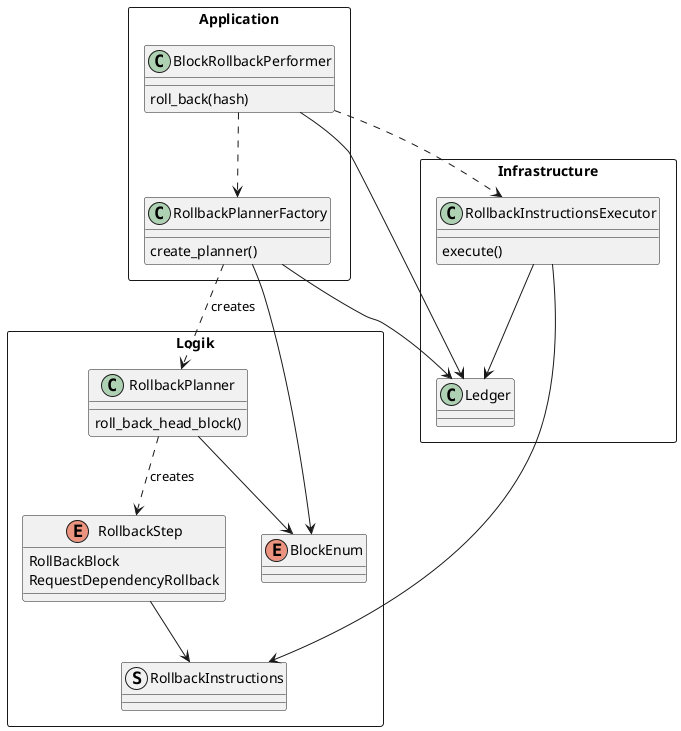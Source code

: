 @startuml Block Rollback
package Logik <<Rectangle>>{
    enum RollbackStep{
        RollBackBlock
        RequestDependencyRollback
    }
    struct RollbackInstructions
    enum BlockEnum
    class RollbackPlanner{
        roll_back_head_block()
    }
}

package Infrastructure <<Rectangle>>{
    class RollbackInstructionsExecutor{
        execute()
    }
    class Ledger
}

package Application <<Rectangle>>{
    class BlockRollbackPerformer{
        roll_back(hash)
    }
    class RollbackPlannerFactory{
        create_planner()
    }

}

RollbackInstructionsExecutor --> Ledger
RollbackInstructionsExecutor --> RollbackInstructions
RollbackPlannerFactory --> Ledger
RollbackPlannerFactory --> BlockEnum
RollbackPlannerFactory ..> RollbackPlanner: creates
RollbackStep --> RollbackInstructions
RollbackPlanner ..> RollbackStep: creates
RollbackPlanner --> BlockEnum
BlockRollbackPerformer --> Ledger
BlockRollbackPerformer ..> RollbackPlannerFactory
BlockRollbackPerformer ..> RollbackInstructionsExecutor

@enduml